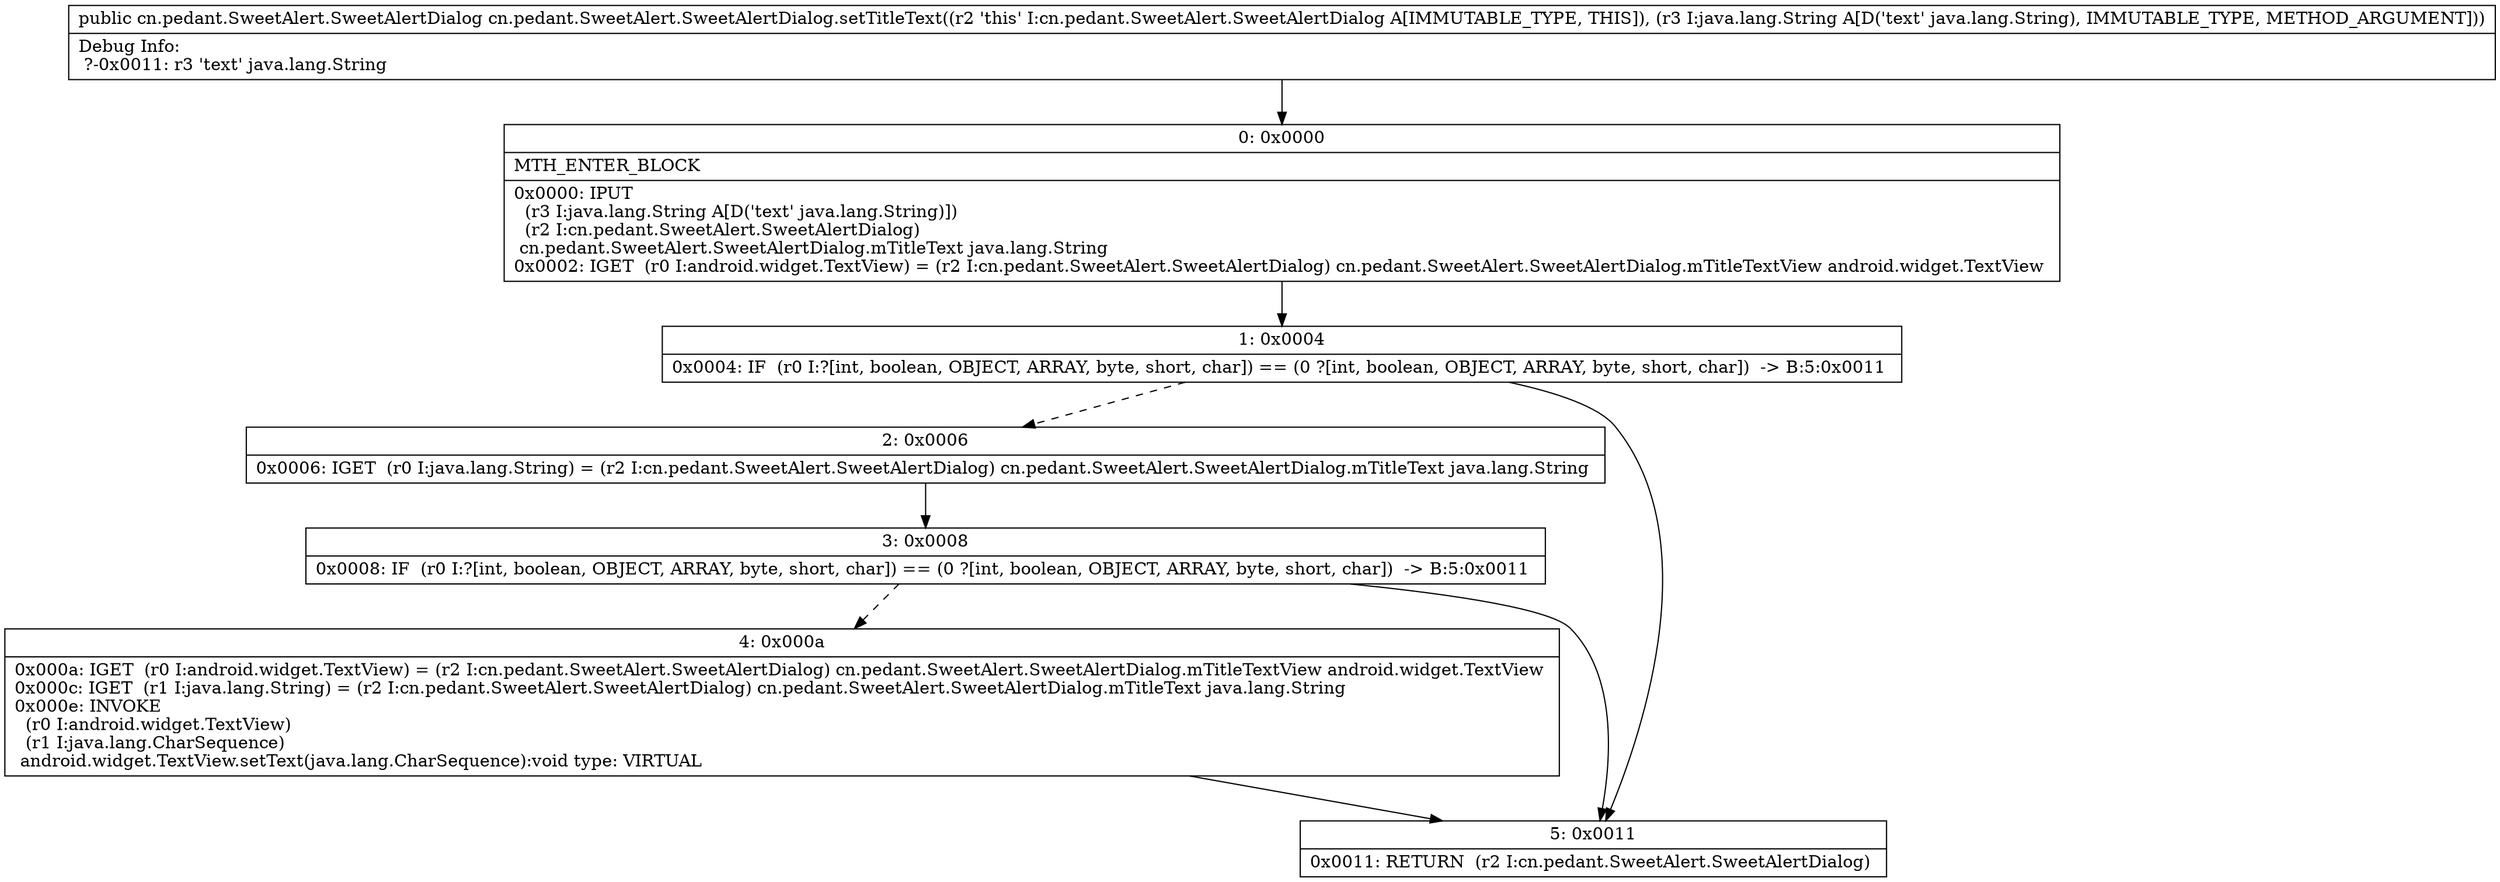 digraph "CFG forcn.pedant.SweetAlert.SweetAlertDialog.setTitleText(Ljava\/lang\/String;)Lcn\/pedant\/SweetAlert\/SweetAlertDialog;" {
Node_0 [shape=record,label="{0\:\ 0x0000|MTH_ENTER_BLOCK\l|0x0000: IPUT  \l  (r3 I:java.lang.String A[D('text' java.lang.String)])\l  (r2 I:cn.pedant.SweetAlert.SweetAlertDialog)\l cn.pedant.SweetAlert.SweetAlertDialog.mTitleText java.lang.String \l0x0002: IGET  (r0 I:android.widget.TextView) = (r2 I:cn.pedant.SweetAlert.SweetAlertDialog) cn.pedant.SweetAlert.SweetAlertDialog.mTitleTextView android.widget.TextView \l}"];
Node_1 [shape=record,label="{1\:\ 0x0004|0x0004: IF  (r0 I:?[int, boolean, OBJECT, ARRAY, byte, short, char]) == (0 ?[int, boolean, OBJECT, ARRAY, byte, short, char])  \-\> B:5:0x0011 \l}"];
Node_2 [shape=record,label="{2\:\ 0x0006|0x0006: IGET  (r0 I:java.lang.String) = (r2 I:cn.pedant.SweetAlert.SweetAlertDialog) cn.pedant.SweetAlert.SweetAlertDialog.mTitleText java.lang.String \l}"];
Node_3 [shape=record,label="{3\:\ 0x0008|0x0008: IF  (r0 I:?[int, boolean, OBJECT, ARRAY, byte, short, char]) == (0 ?[int, boolean, OBJECT, ARRAY, byte, short, char])  \-\> B:5:0x0011 \l}"];
Node_4 [shape=record,label="{4\:\ 0x000a|0x000a: IGET  (r0 I:android.widget.TextView) = (r2 I:cn.pedant.SweetAlert.SweetAlertDialog) cn.pedant.SweetAlert.SweetAlertDialog.mTitleTextView android.widget.TextView \l0x000c: IGET  (r1 I:java.lang.String) = (r2 I:cn.pedant.SweetAlert.SweetAlertDialog) cn.pedant.SweetAlert.SweetAlertDialog.mTitleText java.lang.String \l0x000e: INVOKE  \l  (r0 I:android.widget.TextView)\l  (r1 I:java.lang.CharSequence)\l android.widget.TextView.setText(java.lang.CharSequence):void type: VIRTUAL \l}"];
Node_5 [shape=record,label="{5\:\ 0x0011|0x0011: RETURN  (r2 I:cn.pedant.SweetAlert.SweetAlertDialog) \l}"];
MethodNode[shape=record,label="{public cn.pedant.SweetAlert.SweetAlertDialog cn.pedant.SweetAlert.SweetAlertDialog.setTitleText((r2 'this' I:cn.pedant.SweetAlert.SweetAlertDialog A[IMMUTABLE_TYPE, THIS]), (r3 I:java.lang.String A[D('text' java.lang.String), IMMUTABLE_TYPE, METHOD_ARGUMENT]))  | Debug Info:\l  ?\-0x0011: r3 'text' java.lang.String\l}"];
MethodNode -> Node_0;
Node_0 -> Node_1;
Node_1 -> Node_2[style=dashed];
Node_1 -> Node_5;
Node_2 -> Node_3;
Node_3 -> Node_4[style=dashed];
Node_3 -> Node_5;
Node_4 -> Node_5;
}

